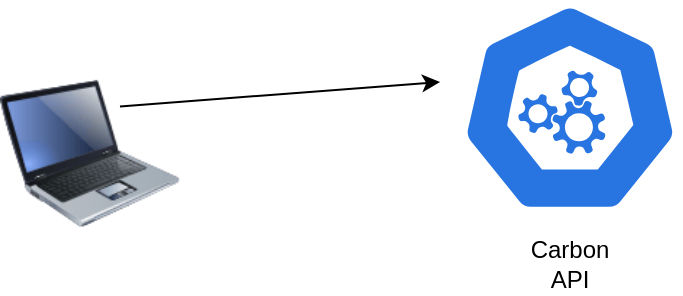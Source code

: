 <mxfile>
    <diagram id="k_rJyPDmH_myzSSaQ31a" name="Page-1">
        <mxGraphModel dx="560" dy="408" grid="1" gridSize="10" guides="1" tooltips="1" connect="1" arrows="1" fold="1" page="1" pageScale="1" pageWidth="827" pageHeight="1169" math="0" shadow="0">
            <root>
                <mxCell id="0"/>
                <mxCell id="1" parent="0"/>
                <mxCell id="4" value="" style="aspect=fixed;sketch=0;html=1;dashed=0;whitespace=wrap;verticalLabelPosition=bottom;verticalAlign=top;fillColor=#2875E2;strokeColor=#ffffff;points=[[0.005,0.63,0],[0.1,0.2,0],[0.9,0.2,0],[0.5,0,0],[0.995,0.63,0],[0.72,0.99,0],[0.5,1,0],[0.28,0.99,0]];shape=mxgraph.kubernetes.icon2;prIcon=api" vertex="1" parent="1">
                    <mxGeometry x="440" y="370" width="110" height="105.6" as="geometry"/>
                </mxCell>
                <mxCell id="5" value="" style="image;html=1;image=img/lib/clip_art/computers/Laptop_128x128.png" vertex="1" parent="1">
                    <mxGeometry x="210" y="405.6" width="90" height="80" as="geometry"/>
                </mxCell>
                <mxCell id="6" style="edgeStyle=none;html=1;entryX=0.364;entryY=0.473;entryDx=0;entryDy=0;entryPerimeter=0;" edge="1" parent="1">
                    <mxGeometry relative="1" as="geometry">
                        <mxPoint x="270" y="422.215" as="sourcePoint"/>
                        <mxPoint x="430.04" y="409.999" as="targetPoint"/>
                    </mxGeometry>
                </mxCell>
                <mxCell id="7" value="Carbon API" style="text;strokeColor=none;align=center;fillColor=none;html=1;verticalAlign=middle;whiteSpace=wrap;rounded=0;" vertex="1" parent="1">
                    <mxGeometry x="465" y="485.6" width="60" height="30" as="geometry"/>
                </mxCell>
            </root>
        </mxGraphModel>
    </diagram>
</mxfile>